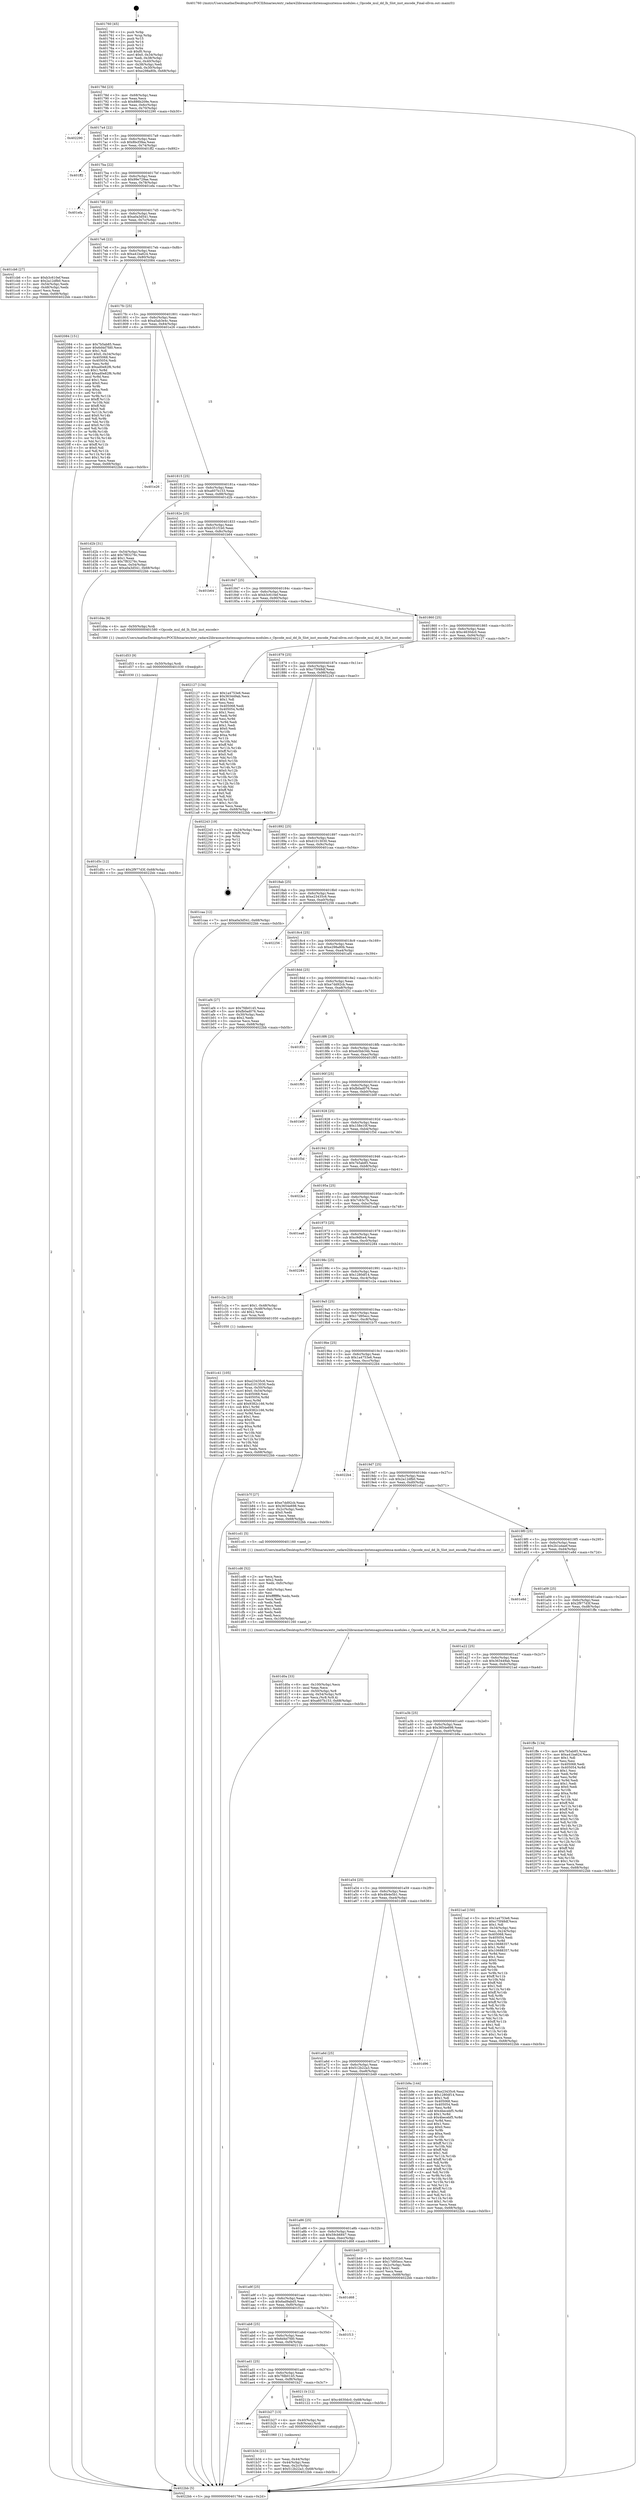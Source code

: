 digraph "0x401760" {
  label = "0x401760 (/mnt/c/Users/mathe/Desktop/tcc/POCII/binaries/extr_radare2librasmarchxtensagnuxtensa-modules.c_Opcode_mul_dd_lh_Slot_inst_encode_Final-ollvm.out::main(0))"
  labelloc = "t"
  node[shape=record]

  Entry [label="",width=0.3,height=0.3,shape=circle,fillcolor=black,style=filled]
  "0x40178d" [label="{
     0x40178d [23]\l
     | [instrs]\l
     &nbsp;&nbsp;0x40178d \<+3\>: mov -0x68(%rbp),%eax\l
     &nbsp;&nbsp;0x401790 \<+2\>: mov %eax,%ecx\l
     &nbsp;&nbsp;0x401792 \<+6\>: sub $0x886b209e,%ecx\l
     &nbsp;&nbsp;0x401798 \<+3\>: mov %eax,-0x6c(%rbp)\l
     &nbsp;&nbsp;0x40179b \<+3\>: mov %ecx,-0x70(%rbp)\l
     &nbsp;&nbsp;0x40179e \<+6\>: je 0000000000402290 \<main+0xb30\>\l
  }"]
  "0x402290" [label="{
     0x402290\l
  }", style=dashed]
  "0x4017a4" [label="{
     0x4017a4 [22]\l
     | [instrs]\l
     &nbsp;&nbsp;0x4017a4 \<+5\>: jmp 00000000004017a9 \<main+0x49\>\l
     &nbsp;&nbsp;0x4017a9 \<+3\>: mov -0x6c(%rbp),%eax\l
     &nbsp;&nbsp;0x4017ac \<+5\>: sub $0x8bcf3fea,%eax\l
     &nbsp;&nbsp;0x4017b1 \<+3\>: mov %eax,-0x74(%rbp)\l
     &nbsp;&nbsp;0x4017b4 \<+6\>: je 0000000000401ff2 \<main+0x892\>\l
  }"]
  Exit [label="",width=0.3,height=0.3,shape=circle,fillcolor=black,style=filled,peripheries=2]
  "0x401ff2" [label="{
     0x401ff2\l
  }", style=dashed]
  "0x4017ba" [label="{
     0x4017ba [22]\l
     | [instrs]\l
     &nbsp;&nbsp;0x4017ba \<+5\>: jmp 00000000004017bf \<main+0x5f\>\l
     &nbsp;&nbsp;0x4017bf \<+3\>: mov -0x6c(%rbp),%eax\l
     &nbsp;&nbsp;0x4017c2 \<+5\>: sub $0x99e729ae,%eax\l
     &nbsp;&nbsp;0x4017c7 \<+3\>: mov %eax,-0x78(%rbp)\l
     &nbsp;&nbsp;0x4017ca \<+6\>: je 0000000000401efa \<main+0x79a\>\l
  }"]
  "0x401d5c" [label="{
     0x401d5c [12]\l
     | [instrs]\l
     &nbsp;&nbsp;0x401d5c \<+7\>: movl $0x2f977d3f,-0x68(%rbp)\l
     &nbsp;&nbsp;0x401d63 \<+5\>: jmp 00000000004022bb \<main+0xb5b\>\l
  }"]
  "0x401efa" [label="{
     0x401efa\l
  }", style=dashed]
  "0x4017d0" [label="{
     0x4017d0 [22]\l
     | [instrs]\l
     &nbsp;&nbsp;0x4017d0 \<+5\>: jmp 00000000004017d5 \<main+0x75\>\l
     &nbsp;&nbsp;0x4017d5 \<+3\>: mov -0x6c(%rbp),%eax\l
     &nbsp;&nbsp;0x4017d8 \<+5\>: sub $0xa0a3d541,%eax\l
     &nbsp;&nbsp;0x4017dd \<+3\>: mov %eax,-0x7c(%rbp)\l
     &nbsp;&nbsp;0x4017e0 \<+6\>: je 0000000000401cb6 \<main+0x556\>\l
  }"]
  "0x401d53" [label="{
     0x401d53 [9]\l
     | [instrs]\l
     &nbsp;&nbsp;0x401d53 \<+4\>: mov -0x50(%rbp),%rdi\l
     &nbsp;&nbsp;0x401d57 \<+5\>: call 0000000000401030 \<free@plt\>\l
     | [calls]\l
     &nbsp;&nbsp;0x401030 \{1\} (unknown)\l
  }"]
  "0x401cb6" [label="{
     0x401cb6 [27]\l
     | [instrs]\l
     &nbsp;&nbsp;0x401cb6 \<+5\>: mov $0xb3c610ef,%eax\l
     &nbsp;&nbsp;0x401cbb \<+5\>: mov $0x2a12dfb0,%ecx\l
     &nbsp;&nbsp;0x401cc0 \<+3\>: mov -0x54(%rbp),%edx\l
     &nbsp;&nbsp;0x401cc3 \<+3\>: cmp -0x48(%rbp),%edx\l
     &nbsp;&nbsp;0x401cc6 \<+3\>: cmovl %ecx,%eax\l
     &nbsp;&nbsp;0x401cc9 \<+3\>: mov %eax,-0x68(%rbp)\l
     &nbsp;&nbsp;0x401ccc \<+5\>: jmp 00000000004022bb \<main+0xb5b\>\l
  }"]
  "0x4017e6" [label="{
     0x4017e6 [22]\l
     | [instrs]\l
     &nbsp;&nbsp;0x4017e6 \<+5\>: jmp 00000000004017eb \<main+0x8b\>\l
     &nbsp;&nbsp;0x4017eb \<+3\>: mov -0x6c(%rbp),%eax\l
     &nbsp;&nbsp;0x4017ee \<+5\>: sub $0xa41ba624,%eax\l
     &nbsp;&nbsp;0x4017f3 \<+3\>: mov %eax,-0x80(%rbp)\l
     &nbsp;&nbsp;0x4017f6 \<+6\>: je 0000000000402084 \<main+0x924\>\l
  }"]
  "0x401d0a" [label="{
     0x401d0a [33]\l
     | [instrs]\l
     &nbsp;&nbsp;0x401d0a \<+6\>: mov -0x100(%rbp),%ecx\l
     &nbsp;&nbsp;0x401d10 \<+3\>: imul %eax,%ecx\l
     &nbsp;&nbsp;0x401d13 \<+4\>: mov -0x50(%rbp),%r8\l
     &nbsp;&nbsp;0x401d17 \<+4\>: movslq -0x54(%rbp),%r9\l
     &nbsp;&nbsp;0x401d1b \<+4\>: mov %ecx,(%r8,%r9,4)\l
     &nbsp;&nbsp;0x401d1f \<+7\>: movl $0xa607b153,-0x68(%rbp)\l
     &nbsp;&nbsp;0x401d26 \<+5\>: jmp 00000000004022bb \<main+0xb5b\>\l
  }"]
  "0x402084" [label="{
     0x402084 [151]\l
     | [instrs]\l
     &nbsp;&nbsp;0x402084 \<+5\>: mov $0x7b5ab85,%eax\l
     &nbsp;&nbsp;0x402089 \<+5\>: mov $0x6d4d7fd0,%ecx\l
     &nbsp;&nbsp;0x40208e \<+2\>: mov $0x1,%dl\l
     &nbsp;&nbsp;0x402090 \<+7\>: movl $0x0,-0x34(%rbp)\l
     &nbsp;&nbsp;0x402097 \<+7\>: mov 0x405068,%esi\l
     &nbsp;&nbsp;0x40209e \<+7\>: mov 0x405054,%edi\l
     &nbsp;&nbsp;0x4020a5 \<+3\>: mov %esi,%r8d\l
     &nbsp;&nbsp;0x4020a8 \<+7\>: sub $0xad0e82f6,%r8d\l
     &nbsp;&nbsp;0x4020af \<+4\>: sub $0x1,%r8d\l
     &nbsp;&nbsp;0x4020b3 \<+7\>: add $0xad0e82f6,%r8d\l
     &nbsp;&nbsp;0x4020ba \<+4\>: imul %r8d,%esi\l
     &nbsp;&nbsp;0x4020be \<+3\>: and $0x1,%esi\l
     &nbsp;&nbsp;0x4020c1 \<+3\>: cmp $0x0,%esi\l
     &nbsp;&nbsp;0x4020c4 \<+4\>: sete %r9b\l
     &nbsp;&nbsp;0x4020c8 \<+3\>: cmp $0xa,%edi\l
     &nbsp;&nbsp;0x4020cb \<+4\>: setl %r10b\l
     &nbsp;&nbsp;0x4020cf \<+3\>: mov %r9b,%r11b\l
     &nbsp;&nbsp;0x4020d2 \<+4\>: xor $0xff,%r11b\l
     &nbsp;&nbsp;0x4020d6 \<+3\>: mov %r10b,%bl\l
     &nbsp;&nbsp;0x4020d9 \<+3\>: xor $0xff,%bl\l
     &nbsp;&nbsp;0x4020dc \<+3\>: xor $0x0,%dl\l
     &nbsp;&nbsp;0x4020df \<+3\>: mov %r11b,%r14b\l
     &nbsp;&nbsp;0x4020e2 \<+4\>: and $0x0,%r14b\l
     &nbsp;&nbsp;0x4020e6 \<+3\>: and %dl,%r9b\l
     &nbsp;&nbsp;0x4020e9 \<+3\>: mov %bl,%r15b\l
     &nbsp;&nbsp;0x4020ec \<+4\>: and $0x0,%r15b\l
     &nbsp;&nbsp;0x4020f0 \<+3\>: and %dl,%r10b\l
     &nbsp;&nbsp;0x4020f3 \<+3\>: or %r9b,%r14b\l
     &nbsp;&nbsp;0x4020f6 \<+3\>: or %r10b,%r15b\l
     &nbsp;&nbsp;0x4020f9 \<+3\>: xor %r15b,%r14b\l
     &nbsp;&nbsp;0x4020fc \<+3\>: or %bl,%r11b\l
     &nbsp;&nbsp;0x4020ff \<+4\>: xor $0xff,%r11b\l
     &nbsp;&nbsp;0x402103 \<+3\>: or $0x0,%dl\l
     &nbsp;&nbsp;0x402106 \<+3\>: and %dl,%r11b\l
     &nbsp;&nbsp;0x402109 \<+3\>: or %r11b,%r14b\l
     &nbsp;&nbsp;0x40210c \<+4\>: test $0x1,%r14b\l
     &nbsp;&nbsp;0x402110 \<+3\>: cmovne %ecx,%eax\l
     &nbsp;&nbsp;0x402113 \<+3\>: mov %eax,-0x68(%rbp)\l
     &nbsp;&nbsp;0x402116 \<+5\>: jmp 00000000004022bb \<main+0xb5b\>\l
  }"]
  "0x4017fc" [label="{
     0x4017fc [25]\l
     | [instrs]\l
     &nbsp;&nbsp;0x4017fc \<+5\>: jmp 0000000000401801 \<main+0xa1\>\l
     &nbsp;&nbsp;0x401801 \<+3\>: mov -0x6c(%rbp),%eax\l
     &nbsp;&nbsp;0x401804 \<+5\>: sub $0xa5ab3e4c,%eax\l
     &nbsp;&nbsp;0x401809 \<+6\>: mov %eax,-0x84(%rbp)\l
     &nbsp;&nbsp;0x40180f \<+6\>: je 0000000000401e26 \<main+0x6c6\>\l
  }"]
  "0x401cd6" [label="{
     0x401cd6 [52]\l
     | [instrs]\l
     &nbsp;&nbsp;0x401cd6 \<+2\>: xor %ecx,%ecx\l
     &nbsp;&nbsp;0x401cd8 \<+5\>: mov $0x2,%edx\l
     &nbsp;&nbsp;0x401cdd \<+6\>: mov %edx,-0xfc(%rbp)\l
     &nbsp;&nbsp;0x401ce3 \<+1\>: cltd\l
     &nbsp;&nbsp;0x401ce4 \<+6\>: mov -0xfc(%rbp),%esi\l
     &nbsp;&nbsp;0x401cea \<+2\>: idiv %esi\l
     &nbsp;&nbsp;0x401cec \<+6\>: imul $0xfffffffe,%edx,%edx\l
     &nbsp;&nbsp;0x401cf2 \<+2\>: mov %ecx,%edi\l
     &nbsp;&nbsp;0x401cf4 \<+2\>: sub %edx,%edi\l
     &nbsp;&nbsp;0x401cf6 \<+2\>: mov %ecx,%edx\l
     &nbsp;&nbsp;0x401cf8 \<+3\>: sub $0x1,%edx\l
     &nbsp;&nbsp;0x401cfb \<+2\>: add %edx,%edi\l
     &nbsp;&nbsp;0x401cfd \<+2\>: sub %edi,%ecx\l
     &nbsp;&nbsp;0x401cff \<+6\>: mov %ecx,-0x100(%rbp)\l
     &nbsp;&nbsp;0x401d05 \<+5\>: call 0000000000401160 \<next_i\>\l
     | [calls]\l
     &nbsp;&nbsp;0x401160 \{1\} (/mnt/c/Users/mathe/Desktop/tcc/POCII/binaries/extr_radare2librasmarchxtensagnuxtensa-modules.c_Opcode_mul_dd_lh_Slot_inst_encode_Final-ollvm.out::next_i)\l
  }"]
  "0x401e26" [label="{
     0x401e26\l
  }", style=dashed]
  "0x401815" [label="{
     0x401815 [25]\l
     | [instrs]\l
     &nbsp;&nbsp;0x401815 \<+5\>: jmp 000000000040181a \<main+0xba\>\l
     &nbsp;&nbsp;0x40181a \<+3\>: mov -0x6c(%rbp),%eax\l
     &nbsp;&nbsp;0x40181d \<+5\>: sub $0xa607b153,%eax\l
     &nbsp;&nbsp;0x401822 \<+6\>: mov %eax,-0x88(%rbp)\l
     &nbsp;&nbsp;0x401828 \<+6\>: je 0000000000401d2b \<main+0x5cb\>\l
  }"]
  "0x401c41" [label="{
     0x401c41 [105]\l
     | [instrs]\l
     &nbsp;&nbsp;0x401c41 \<+5\>: mov $0xe23435c6,%ecx\l
     &nbsp;&nbsp;0x401c46 \<+5\>: mov $0xd1013030,%edx\l
     &nbsp;&nbsp;0x401c4b \<+4\>: mov %rax,-0x50(%rbp)\l
     &nbsp;&nbsp;0x401c4f \<+7\>: movl $0x0,-0x54(%rbp)\l
     &nbsp;&nbsp;0x401c56 \<+7\>: mov 0x405068,%esi\l
     &nbsp;&nbsp;0x401c5d \<+8\>: mov 0x405054,%r8d\l
     &nbsp;&nbsp;0x401c65 \<+3\>: mov %esi,%r9d\l
     &nbsp;&nbsp;0x401c68 \<+7\>: add $0x9382c166,%r9d\l
     &nbsp;&nbsp;0x401c6f \<+4\>: sub $0x1,%r9d\l
     &nbsp;&nbsp;0x401c73 \<+7\>: sub $0x9382c166,%r9d\l
     &nbsp;&nbsp;0x401c7a \<+4\>: imul %r9d,%esi\l
     &nbsp;&nbsp;0x401c7e \<+3\>: and $0x1,%esi\l
     &nbsp;&nbsp;0x401c81 \<+3\>: cmp $0x0,%esi\l
     &nbsp;&nbsp;0x401c84 \<+4\>: sete %r10b\l
     &nbsp;&nbsp;0x401c88 \<+4\>: cmp $0xa,%r8d\l
     &nbsp;&nbsp;0x401c8c \<+4\>: setl %r11b\l
     &nbsp;&nbsp;0x401c90 \<+3\>: mov %r10b,%bl\l
     &nbsp;&nbsp;0x401c93 \<+3\>: and %r11b,%bl\l
     &nbsp;&nbsp;0x401c96 \<+3\>: xor %r11b,%r10b\l
     &nbsp;&nbsp;0x401c99 \<+3\>: or %r10b,%bl\l
     &nbsp;&nbsp;0x401c9c \<+3\>: test $0x1,%bl\l
     &nbsp;&nbsp;0x401c9f \<+3\>: cmovne %edx,%ecx\l
     &nbsp;&nbsp;0x401ca2 \<+3\>: mov %ecx,-0x68(%rbp)\l
     &nbsp;&nbsp;0x401ca5 \<+5\>: jmp 00000000004022bb \<main+0xb5b\>\l
  }"]
  "0x401d2b" [label="{
     0x401d2b [31]\l
     | [instrs]\l
     &nbsp;&nbsp;0x401d2b \<+3\>: mov -0x54(%rbp),%eax\l
     &nbsp;&nbsp;0x401d2e \<+5\>: add $0x7f83276c,%eax\l
     &nbsp;&nbsp;0x401d33 \<+3\>: add $0x1,%eax\l
     &nbsp;&nbsp;0x401d36 \<+5\>: sub $0x7f83276c,%eax\l
     &nbsp;&nbsp;0x401d3b \<+3\>: mov %eax,-0x54(%rbp)\l
     &nbsp;&nbsp;0x401d3e \<+7\>: movl $0xa0a3d541,-0x68(%rbp)\l
     &nbsp;&nbsp;0x401d45 \<+5\>: jmp 00000000004022bb \<main+0xb5b\>\l
  }"]
  "0x40182e" [label="{
     0x40182e [25]\l
     | [instrs]\l
     &nbsp;&nbsp;0x40182e \<+5\>: jmp 0000000000401833 \<main+0xd3\>\l
     &nbsp;&nbsp;0x401833 \<+3\>: mov -0x6c(%rbp),%eax\l
     &nbsp;&nbsp;0x401836 \<+5\>: sub $0xb351f1b0,%eax\l
     &nbsp;&nbsp;0x40183b \<+6\>: mov %eax,-0x8c(%rbp)\l
     &nbsp;&nbsp;0x401841 \<+6\>: je 0000000000401b64 \<main+0x404\>\l
  }"]
  "0x401b34" [label="{
     0x401b34 [21]\l
     | [instrs]\l
     &nbsp;&nbsp;0x401b34 \<+3\>: mov %eax,-0x44(%rbp)\l
     &nbsp;&nbsp;0x401b37 \<+3\>: mov -0x44(%rbp),%eax\l
     &nbsp;&nbsp;0x401b3a \<+3\>: mov %eax,-0x2c(%rbp)\l
     &nbsp;&nbsp;0x401b3d \<+7\>: movl $0x512b22a3,-0x68(%rbp)\l
     &nbsp;&nbsp;0x401b44 \<+5\>: jmp 00000000004022bb \<main+0xb5b\>\l
  }"]
  "0x401b64" [label="{
     0x401b64\l
  }", style=dashed]
  "0x401847" [label="{
     0x401847 [25]\l
     | [instrs]\l
     &nbsp;&nbsp;0x401847 \<+5\>: jmp 000000000040184c \<main+0xec\>\l
     &nbsp;&nbsp;0x40184c \<+3\>: mov -0x6c(%rbp),%eax\l
     &nbsp;&nbsp;0x40184f \<+5\>: sub $0xb3c610ef,%eax\l
     &nbsp;&nbsp;0x401854 \<+6\>: mov %eax,-0x90(%rbp)\l
     &nbsp;&nbsp;0x40185a \<+6\>: je 0000000000401d4a \<main+0x5ea\>\l
  }"]
  "0x401aea" [label="{
     0x401aea\l
  }", style=dashed]
  "0x401d4a" [label="{
     0x401d4a [9]\l
     | [instrs]\l
     &nbsp;&nbsp;0x401d4a \<+4\>: mov -0x50(%rbp),%rdi\l
     &nbsp;&nbsp;0x401d4e \<+5\>: call 0000000000401580 \<Opcode_mul_dd_lh_Slot_inst_encode\>\l
     | [calls]\l
     &nbsp;&nbsp;0x401580 \{1\} (/mnt/c/Users/mathe/Desktop/tcc/POCII/binaries/extr_radare2librasmarchxtensagnuxtensa-modules.c_Opcode_mul_dd_lh_Slot_inst_encode_Final-ollvm.out::Opcode_mul_dd_lh_Slot_inst_encode)\l
  }"]
  "0x401860" [label="{
     0x401860 [25]\l
     | [instrs]\l
     &nbsp;&nbsp;0x401860 \<+5\>: jmp 0000000000401865 \<main+0x105\>\l
     &nbsp;&nbsp;0x401865 \<+3\>: mov -0x6c(%rbp),%eax\l
     &nbsp;&nbsp;0x401868 \<+5\>: sub $0xc4630dc0,%eax\l
     &nbsp;&nbsp;0x40186d \<+6\>: mov %eax,-0x94(%rbp)\l
     &nbsp;&nbsp;0x401873 \<+6\>: je 0000000000402127 \<main+0x9c7\>\l
  }"]
  "0x401b27" [label="{
     0x401b27 [13]\l
     | [instrs]\l
     &nbsp;&nbsp;0x401b27 \<+4\>: mov -0x40(%rbp),%rax\l
     &nbsp;&nbsp;0x401b2b \<+4\>: mov 0x8(%rax),%rdi\l
     &nbsp;&nbsp;0x401b2f \<+5\>: call 0000000000401060 \<atoi@plt\>\l
     | [calls]\l
     &nbsp;&nbsp;0x401060 \{1\} (unknown)\l
  }"]
  "0x402127" [label="{
     0x402127 [134]\l
     | [instrs]\l
     &nbsp;&nbsp;0x402127 \<+5\>: mov $0x1a4753e6,%eax\l
     &nbsp;&nbsp;0x40212c \<+5\>: mov $0x363449ab,%ecx\l
     &nbsp;&nbsp;0x402131 \<+2\>: mov $0x1,%dl\l
     &nbsp;&nbsp;0x402133 \<+2\>: xor %esi,%esi\l
     &nbsp;&nbsp;0x402135 \<+7\>: mov 0x405068,%edi\l
     &nbsp;&nbsp;0x40213c \<+8\>: mov 0x405054,%r8d\l
     &nbsp;&nbsp;0x402144 \<+3\>: sub $0x1,%esi\l
     &nbsp;&nbsp;0x402147 \<+3\>: mov %edi,%r9d\l
     &nbsp;&nbsp;0x40214a \<+3\>: add %esi,%r9d\l
     &nbsp;&nbsp;0x40214d \<+4\>: imul %r9d,%edi\l
     &nbsp;&nbsp;0x402151 \<+3\>: and $0x1,%edi\l
     &nbsp;&nbsp;0x402154 \<+3\>: cmp $0x0,%edi\l
     &nbsp;&nbsp;0x402157 \<+4\>: sete %r10b\l
     &nbsp;&nbsp;0x40215b \<+4\>: cmp $0xa,%r8d\l
     &nbsp;&nbsp;0x40215f \<+4\>: setl %r11b\l
     &nbsp;&nbsp;0x402163 \<+3\>: mov %r10b,%bl\l
     &nbsp;&nbsp;0x402166 \<+3\>: xor $0xff,%bl\l
     &nbsp;&nbsp;0x402169 \<+3\>: mov %r11b,%r14b\l
     &nbsp;&nbsp;0x40216c \<+4\>: xor $0xff,%r14b\l
     &nbsp;&nbsp;0x402170 \<+3\>: xor $0x0,%dl\l
     &nbsp;&nbsp;0x402173 \<+3\>: mov %bl,%r15b\l
     &nbsp;&nbsp;0x402176 \<+4\>: and $0x0,%r15b\l
     &nbsp;&nbsp;0x40217a \<+3\>: and %dl,%r10b\l
     &nbsp;&nbsp;0x40217d \<+3\>: mov %r14b,%r12b\l
     &nbsp;&nbsp;0x402180 \<+4\>: and $0x0,%r12b\l
     &nbsp;&nbsp;0x402184 \<+3\>: and %dl,%r11b\l
     &nbsp;&nbsp;0x402187 \<+3\>: or %r10b,%r15b\l
     &nbsp;&nbsp;0x40218a \<+3\>: or %r11b,%r12b\l
     &nbsp;&nbsp;0x40218d \<+3\>: xor %r12b,%r15b\l
     &nbsp;&nbsp;0x402190 \<+3\>: or %r14b,%bl\l
     &nbsp;&nbsp;0x402193 \<+3\>: xor $0xff,%bl\l
     &nbsp;&nbsp;0x402196 \<+3\>: or $0x0,%dl\l
     &nbsp;&nbsp;0x402199 \<+2\>: and %dl,%bl\l
     &nbsp;&nbsp;0x40219b \<+3\>: or %bl,%r15b\l
     &nbsp;&nbsp;0x40219e \<+4\>: test $0x1,%r15b\l
     &nbsp;&nbsp;0x4021a2 \<+3\>: cmovne %ecx,%eax\l
     &nbsp;&nbsp;0x4021a5 \<+3\>: mov %eax,-0x68(%rbp)\l
     &nbsp;&nbsp;0x4021a8 \<+5\>: jmp 00000000004022bb \<main+0xb5b\>\l
  }"]
  "0x401879" [label="{
     0x401879 [25]\l
     | [instrs]\l
     &nbsp;&nbsp;0x401879 \<+5\>: jmp 000000000040187e \<main+0x11e\>\l
     &nbsp;&nbsp;0x40187e \<+3\>: mov -0x6c(%rbp),%eax\l
     &nbsp;&nbsp;0x401881 \<+5\>: sub $0xc75f48df,%eax\l
     &nbsp;&nbsp;0x401886 \<+6\>: mov %eax,-0x98(%rbp)\l
     &nbsp;&nbsp;0x40188c \<+6\>: je 0000000000402243 \<main+0xae3\>\l
  }"]
  "0x401ad1" [label="{
     0x401ad1 [25]\l
     | [instrs]\l
     &nbsp;&nbsp;0x401ad1 \<+5\>: jmp 0000000000401ad6 \<main+0x376\>\l
     &nbsp;&nbsp;0x401ad6 \<+3\>: mov -0x6c(%rbp),%eax\l
     &nbsp;&nbsp;0x401ad9 \<+5\>: sub $0x7fdb0145,%eax\l
     &nbsp;&nbsp;0x401ade \<+6\>: mov %eax,-0xf8(%rbp)\l
     &nbsp;&nbsp;0x401ae4 \<+6\>: je 0000000000401b27 \<main+0x3c7\>\l
  }"]
  "0x402243" [label="{
     0x402243 [19]\l
     | [instrs]\l
     &nbsp;&nbsp;0x402243 \<+3\>: mov -0x24(%rbp),%eax\l
     &nbsp;&nbsp;0x402246 \<+7\>: add $0xf0,%rsp\l
     &nbsp;&nbsp;0x40224d \<+1\>: pop %rbx\l
     &nbsp;&nbsp;0x40224e \<+2\>: pop %r12\l
     &nbsp;&nbsp;0x402250 \<+2\>: pop %r14\l
     &nbsp;&nbsp;0x402252 \<+2\>: pop %r15\l
     &nbsp;&nbsp;0x402254 \<+1\>: pop %rbp\l
     &nbsp;&nbsp;0x402255 \<+1\>: ret\l
  }"]
  "0x401892" [label="{
     0x401892 [25]\l
     | [instrs]\l
     &nbsp;&nbsp;0x401892 \<+5\>: jmp 0000000000401897 \<main+0x137\>\l
     &nbsp;&nbsp;0x401897 \<+3\>: mov -0x6c(%rbp),%eax\l
     &nbsp;&nbsp;0x40189a \<+5\>: sub $0xd1013030,%eax\l
     &nbsp;&nbsp;0x40189f \<+6\>: mov %eax,-0x9c(%rbp)\l
     &nbsp;&nbsp;0x4018a5 \<+6\>: je 0000000000401caa \<main+0x54a\>\l
  }"]
  "0x40211b" [label="{
     0x40211b [12]\l
     | [instrs]\l
     &nbsp;&nbsp;0x40211b \<+7\>: movl $0xc4630dc0,-0x68(%rbp)\l
     &nbsp;&nbsp;0x402122 \<+5\>: jmp 00000000004022bb \<main+0xb5b\>\l
  }"]
  "0x401caa" [label="{
     0x401caa [12]\l
     | [instrs]\l
     &nbsp;&nbsp;0x401caa \<+7\>: movl $0xa0a3d541,-0x68(%rbp)\l
     &nbsp;&nbsp;0x401cb1 \<+5\>: jmp 00000000004022bb \<main+0xb5b\>\l
  }"]
  "0x4018ab" [label="{
     0x4018ab [25]\l
     | [instrs]\l
     &nbsp;&nbsp;0x4018ab \<+5\>: jmp 00000000004018b0 \<main+0x150\>\l
     &nbsp;&nbsp;0x4018b0 \<+3\>: mov -0x6c(%rbp),%eax\l
     &nbsp;&nbsp;0x4018b3 \<+5\>: sub $0xe23435c6,%eax\l
     &nbsp;&nbsp;0x4018b8 \<+6\>: mov %eax,-0xa0(%rbp)\l
     &nbsp;&nbsp;0x4018be \<+6\>: je 0000000000402256 \<main+0xaf6\>\l
  }"]
  "0x401ab8" [label="{
     0x401ab8 [25]\l
     | [instrs]\l
     &nbsp;&nbsp;0x401ab8 \<+5\>: jmp 0000000000401abd \<main+0x35d\>\l
     &nbsp;&nbsp;0x401abd \<+3\>: mov -0x6c(%rbp),%eax\l
     &nbsp;&nbsp;0x401ac0 \<+5\>: sub $0x6d4d7fd0,%eax\l
     &nbsp;&nbsp;0x401ac5 \<+6\>: mov %eax,-0xf4(%rbp)\l
     &nbsp;&nbsp;0x401acb \<+6\>: je 000000000040211b \<main+0x9bb\>\l
  }"]
  "0x402256" [label="{
     0x402256\l
  }", style=dashed]
  "0x4018c4" [label="{
     0x4018c4 [25]\l
     | [instrs]\l
     &nbsp;&nbsp;0x4018c4 \<+5\>: jmp 00000000004018c9 \<main+0x169\>\l
     &nbsp;&nbsp;0x4018c9 \<+3\>: mov -0x6c(%rbp),%eax\l
     &nbsp;&nbsp;0x4018cc \<+5\>: sub $0xe298a80b,%eax\l
     &nbsp;&nbsp;0x4018d1 \<+6\>: mov %eax,-0xa4(%rbp)\l
     &nbsp;&nbsp;0x4018d7 \<+6\>: je 0000000000401af4 \<main+0x394\>\l
  }"]
  "0x401f13" [label="{
     0x401f13\l
  }", style=dashed]
  "0x401af4" [label="{
     0x401af4 [27]\l
     | [instrs]\l
     &nbsp;&nbsp;0x401af4 \<+5\>: mov $0x7fdb0145,%eax\l
     &nbsp;&nbsp;0x401af9 \<+5\>: mov $0xfb0ad076,%ecx\l
     &nbsp;&nbsp;0x401afe \<+3\>: mov -0x30(%rbp),%edx\l
     &nbsp;&nbsp;0x401b01 \<+3\>: cmp $0x2,%edx\l
     &nbsp;&nbsp;0x401b04 \<+3\>: cmovne %ecx,%eax\l
     &nbsp;&nbsp;0x401b07 \<+3\>: mov %eax,-0x68(%rbp)\l
     &nbsp;&nbsp;0x401b0a \<+5\>: jmp 00000000004022bb \<main+0xb5b\>\l
  }"]
  "0x4018dd" [label="{
     0x4018dd [25]\l
     | [instrs]\l
     &nbsp;&nbsp;0x4018dd \<+5\>: jmp 00000000004018e2 \<main+0x182\>\l
     &nbsp;&nbsp;0x4018e2 \<+3\>: mov -0x6c(%rbp),%eax\l
     &nbsp;&nbsp;0x4018e5 \<+5\>: sub $0xe7dd92cb,%eax\l
     &nbsp;&nbsp;0x4018ea \<+6\>: mov %eax,-0xa8(%rbp)\l
     &nbsp;&nbsp;0x4018f0 \<+6\>: je 0000000000401f31 \<main+0x7d1\>\l
  }"]
  "0x4022bb" [label="{
     0x4022bb [5]\l
     | [instrs]\l
     &nbsp;&nbsp;0x4022bb \<+5\>: jmp 000000000040178d \<main+0x2d\>\l
  }"]
  "0x401760" [label="{
     0x401760 [45]\l
     | [instrs]\l
     &nbsp;&nbsp;0x401760 \<+1\>: push %rbp\l
     &nbsp;&nbsp;0x401761 \<+3\>: mov %rsp,%rbp\l
     &nbsp;&nbsp;0x401764 \<+2\>: push %r15\l
     &nbsp;&nbsp;0x401766 \<+2\>: push %r14\l
     &nbsp;&nbsp;0x401768 \<+2\>: push %r12\l
     &nbsp;&nbsp;0x40176a \<+1\>: push %rbx\l
     &nbsp;&nbsp;0x40176b \<+7\>: sub $0xf0,%rsp\l
     &nbsp;&nbsp;0x401772 \<+7\>: movl $0x0,-0x34(%rbp)\l
     &nbsp;&nbsp;0x401779 \<+3\>: mov %edi,-0x38(%rbp)\l
     &nbsp;&nbsp;0x40177c \<+4\>: mov %rsi,-0x40(%rbp)\l
     &nbsp;&nbsp;0x401780 \<+3\>: mov -0x38(%rbp),%edi\l
     &nbsp;&nbsp;0x401783 \<+3\>: mov %edi,-0x30(%rbp)\l
     &nbsp;&nbsp;0x401786 \<+7\>: movl $0xe298a80b,-0x68(%rbp)\l
  }"]
  "0x401a9f" [label="{
     0x401a9f [25]\l
     | [instrs]\l
     &nbsp;&nbsp;0x401a9f \<+5\>: jmp 0000000000401aa4 \<main+0x344\>\l
     &nbsp;&nbsp;0x401aa4 \<+3\>: mov -0x6c(%rbp),%eax\l
     &nbsp;&nbsp;0x401aa7 \<+5\>: sub $0x6ad9abd5,%eax\l
     &nbsp;&nbsp;0x401aac \<+6\>: mov %eax,-0xf0(%rbp)\l
     &nbsp;&nbsp;0x401ab2 \<+6\>: je 0000000000401f13 \<main+0x7b3\>\l
  }"]
  "0x401f31" [label="{
     0x401f31\l
  }", style=dashed]
  "0x4018f6" [label="{
     0x4018f6 [25]\l
     | [instrs]\l
     &nbsp;&nbsp;0x4018f6 \<+5\>: jmp 00000000004018fb \<main+0x19b\>\l
     &nbsp;&nbsp;0x4018fb \<+3\>: mov -0x6c(%rbp),%eax\l
     &nbsp;&nbsp;0x4018fe \<+5\>: sub $0xeb5bb34b,%eax\l
     &nbsp;&nbsp;0x401903 \<+6\>: mov %eax,-0xac(%rbp)\l
     &nbsp;&nbsp;0x401909 \<+6\>: je 0000000000401f95 \<main+0x835\>\l
  }"]
  "0x401d68" [label="{
     0x401d68\l
  }", style=dashed]
  "0x401f95" [label="{
     0x401f95\l
  }", style=dashed]
  "0x40190f" [label="{
     0x40190f [25]\l
     | [instrs]\l
     &nbsp;&nbsp;0x40190f \<+5\>: jmp 0000000000401914 \<main+0x1b4\>\l
     &nbsp;&nbsp;0x401914 \<+3\>: mov -0x6c(%rbp),%eax\l
     &nbsp;&nbsp;0x401917 \<+5\>: sub $0xfb0ad076,%eax\l
     &nbsp;&nbsp;0x40191c \<+6\>: mov %eax,-0xb0(%rbp)\l
     &nbsp;&nbsp;0x401922 \<+6\>: je 0000000000401b0f \<main+0x3af\>\l
  }"]
  "0x401a86" [label="{
     0x401a86 [25]\l
     | [instrs]\l
     &nbsp;&nbsp;0x401a86 \<+5\>: jmp 0000000000401a8b \<main+0x32b\>\l
     &nbsp;&nbsp;0x401a8b \<+3\>: mov -0x6c(%rbp),%eax\l
     &nbsp;&nbsp;0x401a8e \<+5\>: sub $0x59cb6847,%eax\l
     &nbsp;&nbsp;0x401a93 \<+6\>: mov %eax,-0xec(%rbp)\l
     &nbsp;&nbsp;0x401a99 \<+6\>: je 0000000000401d68 \<main+0x608\>\l
  }"]
  "0x401b0f" [label="{
     0x401b0f\l
  }", style=dashed]
  "0x401928" [label="{
     0x401928 [25]\l
     | [instrs]\l
     &nbsp;&nbsp;0x401928 \<+5\>: jmp 000000000040192d \<main+0x1cd\>\l
     &nbsp;&nbsp;0x40192d \<+3\>: mov -0x6c(%rbp),%eax\l
     &nbsp;&nbsp;0x401930 \<+5\>: sub $0x158e10f,%eax\l
     &nbsp;&nbsp;0x401935 \<+6\>: mov %eax,-0xb4(%rbp)\l
     &nbsp;&nbsp;0x40193b \<+6\>: je 0000000000401f3d \<main+0x7dd\>\l
  }"]
  "0x401b49" [label="{
     0x401b49 [27]\l
     | [instrs]\l
     &nbsp;&nbsp;0x401b49 \<+5\>: mov $0xb351f1b0,%eax\l
     &nbsp;&nbsp;0x401b4e \<+5\>: mov $0x17d95ecc,%ecx\l
     &nbsp;&nbsp;0x401b53 \<+3\>: mov -0x2c(%rbp),%edx\l
     &nbsp;&nbsp;0x401b56 \<+3\>: cmp $0x1,%edx\l
     &nbsp;&nbsp;0x401b59 \<+3\>: cmovl %ecx,%eax\l
     &nbsp;&nbsp;0x401b5c \<+3\>: mov %eax,-0x68(%rbp)\l
     &nbsp;&nbsp;0x401b5f \<+5\>: jmp 00000000004022bb \<main+0xb5b\>\l
  }"]
  "0x401f3d" [label="{
     0x401f3d\l
  }", style=dashed]
  "0x401941" [label="{
     0x401941 [25]\l
     | [instrs]\l
     &nbsp;&nbsp;0x401941 \<+5\>: jmp 0000000000401946 \<main+0x1e6\>\l
     &nbsp;&nbsp;0x401946 \<+3\>: mov -0x6c(%rbp),%eax\l
     &nbsp;&nbsp;0x401949 \<+5\>: sub $0x7b5ab85,%eax\l
     &nbsp;&nbsp;0x40194e \<+6\>: mov %eax,-0xb8(%rbp)\l
     &nbsp;&nbsp;0x401954 \<+6\>: je 00000000004022a1 \<main+0xb41\>\l
  }"]
  "0x401a6d" [label="{
     0x401a6d [25]\l
     | [instrs]\l
     &nbsp;&nbsp;0x401a6d \<+5\>: jmp 0000000000401a72 \<main+0x312\>\l
     &nbsp;&nbsp;0x401a72 \<+3\>: mov -0x6c(%rbp),%eax\l
     &nbsp;&nbsp;0x401a75 \<+5\>: sub $0x512b22a3,%eax\l
     &nbsp;&nbsp;0x401a7a \<+6\>: mov %eax,-0xe8(%rbp)\l
     &nbsp;&nbsp;0x401a80 \<+6\>: je 0000000000401b49 \<main+0x3e9\>\l
  }"]
  "0x4022a1" [label="{
     0x4022a1\l
  }", style=dashed]
  "0x40195a" [label="{
     0x40195a [25]\l
     | [instrs]\l
     &nbsp;&nbsp;0x40195a \<+5\>: jmp 000000000040195f \<main+0x1ff\>\l
     &nbsp;&nbsp;0x40195f \<+3\>: mov -0x6c(%rbp),%eax\l
     &nbsp;&nbsp;0x401962 \<+5\>: sub $0x7c63c7b,%eax\l
     &nbsp;&nbsp;0x401967 \<+6\>: mov %eax,-0xbc(%rbp)\l
     &nbsp;&nbsp;0x40196d \<+6\>: je 0000000000401ea8 \<main+0x748\>\l
  }"]
  "0x401d96" [label="{
     0x401d96\l
  }", style=dashed]
  "0x401ea8" [label="{
     0x401ea8\l
  }", style=dashed]
  "0x401973" [label="{
     0x401973 [25]\l
     | [instrs]\l
     &nbsp;&nbsp;0x401973 \<+5\>: jmp 0000000000401978 \<main+0x218\>\l
     &nbsp;&nbsp;0x401978 \<+3\>: mov -0x6c(%rbp),%eax\l
     &nbsp;&nbsp;0x40197b \<+5\>: sub $0xc9dfce4,%eax\l
     &nbsp;&nbsp;0x401980 \<+6\>: mov %eax,-0xc0(%rbp)\l
     &nbsp;&nbsp;0x401986 \<+6\>: je 0000000000402284 \<main+0xb24\>\l
  }"]
  "0x401a54" [label="{
     0x401a54 [25]\l
     | [instrs]\l
     &nbsp;&nbsp;0x401a54 \<+5\>: jmp 0000000000401a59 \<main+0x2f9\>\l
     &nbsp;&nbsp;0x401a59 \<+3\>: mov -0x6c(%rbp),%eax\l
     &nbsp;&nbsp;0x401a5c \<+5\>: sub $0x4fe4e5b1,%eax\l
     &nbsp;&nbsp;0x401a61 \<+6\>: mov %eax,-0xe4(%rbp)\l
     &nbsp;&nbsp;0x401a67 \<+6\>: je 0000000000401d96 \<main+0x636\>\l
  }"]
  "0x402284" [label="{
     0x402284\l
  }", style=dashed]
  "0x40198c" [label="{
     0x40198c [25]\l
     | [instrs]\l
     &nbsp;&nbsp;0x40198c \<+5\>: jmp 0000000000401991 \<main+0x231\>\l
     &nbsp;&nbsp;0x401991 \<+3\>: mov -0x6c(%rbp),%eax\l
     &nbsp;&nbsp;0x401994 \<+5\>: sub $0x1280df14,%eax\l
     &nbsp;&nbsp;0x401999 \<+6\>: mov %eax,-0xc4(%rbp)\l
     &nbsp;&nbsp;0x40199f \<+6\>: je 0000000000401c2a \<main+0x4ca\>\l
  }"]
  "0x401b9a" [label="{
     0x401b9a [144]\l
     | [instrs]\l
     &nbsp;&nbsp;0x401b9a \<+5\>: mov $0xe23435c6,%eax\l
     &nbsp;&nbsp;0x401b9f \<+5\>: mov $0x1280df14,%ecx\l
     &nbsp;&nbsp;0x401ba4 \<+2\>: mov $0x1,%dl\l
     &nbsp;&nbsp;0x401ba6 \<+7\>: mov 0x405068,%esi\l
     &nbsp;&nbsp;0x401bad \<+7\>: mov 0x405054,%edi\l
     &nbsp;&nbsp;0x401bb4 \<+3\>: mov %esi,%r8d\l
     &nbsp;&nbsp;0x401bb7 \<+7\>: add $0x4becebf5,%r8d\l
     &nbsp;&nbsp;0x401bbe \<+4\>: sub $0x1,%r8d\l
     &nbsp;&nbsp;0x401bc2 \<+7\>: sub $0x4becebf5,%r8d\l
     &nbsp;&nbsp;0x401bc9 \<+4\>: imul %r8d,%esi\l
     &nbsp;&nbsp;0x401bcd \<+3\>: and $0x1,%esi\l
     &nbsp;&nbsp;0x401bd0 \<+3\>: cmp $0x0,%esi\l
     &nbsp;&nbsp;0x401bd3 \<+4\>: sete %r9b\l
     &nbsp;&nbsp;0x401bd7 \<+3\>: cmp $0xa,%edi\l
     &nbsp;&nbsp;0x401bda \<+4\>: setl %r10b\l
     &nbsp;&nbsp;0x401bde \<+3\>: mov %r9b,%r11b\l
     &nbsp;&nbsp;0x401be1 \<+4\>: xor $0xff,%r11b\l
     &nbsp;&nbsp;0x401be5 \<+3\>: mov %r10b,%bl\l
     &nbsp;&nbsp;0x401be8 \<+3\>: xor $0xff,%bl\l
     &nbsp;&nbsp;0x401beb \<+3\>: xor $0x1,%dl\l
     &nbsp;&nbsp;0x401bee \<+3\>: mov %r11b,%r14b\l
     &nbsp;&nbsp;0x401bf1 \<+4\>: and $0xff,%r14b\l
     &nbsp;&nbsp;0x401bf5 \<+3\>: and %dl,%r9b\l
     &nbsp;&nbsp;0x401bf8 \<+3\>: mov %bl,%r15b\l
     &nbsp;&nbsp;0x401bfb \<+4\>: and $0xff,%r15b\l
     &nbsp;&nbsp;0x401bff \<+3\>: and %dl,%r10b\l
     &nbsp;&nbsp;0x401c02 \<+3\>: or %r9b,%r14b\l
     &nbsp;&nbsp;0x401c05 \<+3\>: or %r10b,%r15b\l
     &nbsp;&nbsp;0x401c08 \<+3\>: xor %r15b,%r14b\l
     &nbsp;&nbsp;0x401c0b \<+3\>: or %bl,%r11b\l
     &nbsp;&nbsp;0x401c0e \<+4\>: xor $0xff,%r11b\l
     &nbsp;&nbsp;0x401c12 \<+3\>: or $0x1,%dl\l
     &nbsp;&nbsp;0x401c15 \<+3\>: and %dl,%r11b\l
     &nbsp;&nbsp;0x401c18 \<+3\>: or %r11b,%r14b\l
     &nbsp;&nbsp;0x401c1b \<+4\>: test $0x1,%r14b\l
     &nbsp;&nbsp;0x401c1f \<+3\>: cmovne %ecx,%eax\l
     &nbsp;&nbsp;0x401c22 \<+3\>: mov %eax,-0x68(%rbp)\l
     &nbsp;&nbsp;0x401c25 \<+5\>: jmp 00000000004022bb \<main+0xb5b\>\l
  }"]
  "0x401c2a" [label="{
     0x401c2a [23]\l
     | [instrs]\l
     &nbsp;&nbsp;0x401c2a \<+7\>: movl $0x1,-0x48(%rbp)\l
     &nbsp;&nbsp;0x401c31 \<+4\>: movslq -0x48(%rbp),%rax\l
     &nbsp;&nbsp;0x401c35 \<+4\>: shl $0x2,%rax\l
     &nbsp;&nbsp;0x401c39 \<+3\>: mov %rax,%rdi\l
     &nbsp;&nbsp;0x401c3c \<+5\>: call 0000000000401050 \<malloc@plt\>\l
     | [calls]\l
     &nbsp;&nbsp;0x401050 \{1\} (unknown)\l
  }"]
  "0x4019a5" [label="{
     0x4019a5 [25]\l
     | [instrs]\l
     &nbsp;&nbsp;0x4019a5 \<+5\>: jmp 00000000004019aa \<main+0x24a\>\l
     &nbsp;&nbsp;0x4019aa \<+3\>: mov -0x6c(%rbp),%eax\l
     &nbsp;&nbsp;0x4019ad \<+5\>: sub $0x17d95ecc,%eax\l
     &nbsp;&nbsp;0x4019b2 \<+6\>: mov %eax,-0xc8(%rbp)\l
     &nbsp;&nbsp;0x4019b8 \<+6\>: je 0000000000401b7f \<main+0x41f\>\l
  }"]
  "0x401a3b" [label="{
     0x401a3b [25]\l
     | [instrs]\l
     &nbsp;&nbsp;0x401a3b \<+5\>: jmp 0000000000401a40 \<main+0x2e0\>\l
     &nbsp;&nbsp;0x401a40 \<+3\>: mov -0x6c(%rbp),%eax\l
     &nbsp;&nbsp;0x401a43 \<+5\>: sub $0x3654e698,%eax\l
     &nbsp;&nbsp;0x401a48 \<+6\>: mov %eax,-0xe0(%rbp)\l
     &nbsp;&nbsp;0x401a4e \<+6\>: je 0000000000401b9a \<main+0x43a\>\l
  }"]
  "0x401b7f" [label="{
     0x401b7f [27]\l
     | [instrs]\l
     &nbsp;&nbsp;0x401b7f \<+5\>: mov $0xe7dd92cb,%eax\l
     &nbsp;&nbsp;0x401b84 \<+5\>: mov $0x3654e698,%ecx\l
     &nbsp;&nbsp;0x401b89 \<+3\>: mov -0x2c(%rbp),%edx\l
     &nbsp;&nbsp;0x401b8c \<+3\>: cmp $0x0,%edx\l
     &nbsp;&nbsp;0x401b8f \<+3\>: cmove %ecx,%eax\l
     &nbsp;&nbsp;0x401b92 \<+3\>: mov %eax,-0x68(%rbp)\l
     &nbsp;&nbsp;0x401b95 \<+5\>: jmp 00000000004022bb \<main+0xb5b\>\l
  }"]
  "0x4019be" [label="{
     0x4019be [25]\l
     | [instrs]\l
     &nbsp;&nbsp;0x4019be \<+5\>: jmp 00000000004019c3 \<main+0x263\>\l
     &nbsp;&nbsp;0x4019c3 \<+3\>: mov -0x6c(%rbp),%eax\l
     &nbsp;&nbsp;0x4019c6 \<+5\>: sub $0x1a4753e6,%eax\l
     &nbsp;&nbsp;0x4019cb \<+6\>: mov %eax,-0xcc(%rbp)\l
     &nbsp;&nbsp;0x4019d1 \<+6\>: je 00000000004022b4 \<main+0xb54\>\l
  }"]
  "0x4021ad" [label="{
     0x4021ad [150]\l
     | [instrs]\l
     &nbsp;&nbsp;0x4021ad \<+5\>: mov $0x1a4753e6,%eax\l
     &nbsp;&nbsp;0x4021b2 \<+5\>: mov $0xc75f48df,%ecx\l
     &nbsp;&nbsp;0x4021b7 \<+2\>: mov $0x1,%dl\l
     &nbsp;&nbsp;0x4021b9 \<+3\>: mov -0x34(%rbp),%esi\l
     &nbsp;&nbsp;0x4021bc \<+3\>: mov %esi,-0x24(%rbp)\l
     &nbsp;&nbsp;0x4021bf \<+7\>: mov 0x405068,%esi\l
     &nbsp;&nbsp;0x4021c6 \<+7\>: mov 0x405054,%edi\l
     &nbsp;&nbsp;0x4021cd \<+3\>: mov %esi,%r8d\l
     &nbsp;&nbsp;0x4021d0 \<+7\>: sub $0x10688357,%r8d\l
     &nbsp;&nbsp;0x4021d7 \<+4\>: sub $0x1,%r8d\l
     &nbsp;&nbsp;0x4021db \<+7\>: add $0x10688357,%r8d\l
     &nbsp;&nbsp;0x4021e2 \<+4\>: imul %r8d,%esi\l
     &nbsp;&nbsp;0x4021e6 \<+3\>: and $0x1,%esi\l
     &nbsp;&nbsp;0x4021e9 \<+3\>: cmp $0x0,%esi\l
     &nbsp;&nbsp;0x4021ec \<+4\>: sete %r9b\l
     &nbsp;&nbsp;0x4021f0 \<+3\>: cmp $0xa,%edi\l
     &nbsp;&nbsp;0x4021f3 \<+4\>: setl %r10b\l
     &nbsp;&nbsp;0x4021f7 \<+3\>: mov %r9b,%r11b\l
     &nbsp;&nbsp;0x4021fa \<+4\>: xor $0xff,%r11b\l
     &nbsp;&nbsp;0x4021fe \<+3\>: mov %r10b,%bl\l
     &nbsp;&nbsp;0x402201 \<+3\>: xor $0xff,%bl\l
     &nbsp;&nbsp;0x402204 \<+3\>: xor $0x1,%dl\l
     &nbsp;&nbsp;0x402207 \<+3\>: mov %r11b,%r14b\l
     &nbsp;&nbsp;0x40220a \<+4\>: and $0xff,%r14b\l
     &nbsp;&nbsp;0x40220e \<+3\>: and %dl,%r9b\l
     &nbsp;&nbsp;0x402211 \<+3\>: mov %bl,%r15b\l
     &nbsp;&nbsp;0x402214 \<+4\>: and $0xff,%r15b\l
     &nbsp;&nbsp;0x402218 \<+3\>: and %dl,%r10b\l
     &nbsp;&nbsp;0x40221b \<+3\>: or %r9b,%r14b\l
     &nbsp;&nbsp;0x40221e \<+3\>: or %r10b,%r15b\l
     &nbsp;&nbsp;0x402221 \<+3\>: xor %r15b,%r14b\l
     &nbsp;&nbsp;0x402224 \<+3\>: or %bl,%r11b\l
     &nbsp;&nbsp;0x402227 \<+4\>: xor $0xff,%r11b\l
     &nbsp;&nbsp;0x40222b \<+3\>: or $0x1,%dl\l
     &nbsp;&nbsp;0x40222e \<+3\>: and %dl,%r11b\l
     &nbsp;&nbsp;0x402231 \<+3\>: or %r11b,%r14b\l
     &nbsp;&nbsp;0x402234 \<+4\>: test $0x1,%r14b\l
     &nbsp;&nbsp;0x402238 \<+3\>: cmovne %ecx,%eax\l
     &nbsp;&nbsp;0x40223b \<+3\>: mov %eax,-0x68(%rbp)\l
     &nbsp;&nbsp;0x40223e \<+5\>: jmp 00000000004022bb \<main+0xb5b\>\l
  }"]
  "0x4022b4" [label="{
     0x4022b4\l
  }", style=dashed]
  "0x4019d7" [label="{
     0x4019d7 [25]\l
     | [instrs]\l
     &nbsp;&nbsp;0x4019d7 \<+5\>: jmp 00000000004019dc \<main+0x27c\>\l
     &nbsp;&nbsp;0x4019dc \<+3\>: mov -0x6c(%rbp),%eax\l
     &nbsp;&nbsp;0x4019df \<+5\>: sub $0x2a12dfb0,%eax\l
     &nbsp;&nbsp;0x4019e4 \<+6\>: mov %eax,-0xd0(%rbp)\l
     &nbsp;&nbsp;0x4019ea \<+6\>: je 0000000000401cd1 \<main+0x571\>\l
  }"]
  "0x401a22" [label="{
     0x401a22 [25]\l
     | [instrs]\l
     &nbsp;&nbsp;0x401a22 \<+5\>: jmp 0000000000401a27 \<main+0x2c7\>\l
     &nbsp;&nbsp;0x401a27 \<+3\>: mov -0x6c(%rbp),%eax\l
     &nbsp;&nbsp;0x401a2a \<+5\>: sub $0x363449ab,%eax\l
     &nbsp;&nbsp;0x401a2f \<+6\>: mov %eax,-0xdc(%rbp)\l
     &nbsp;&nbsp;0x401a35 \<+6\>: je 00000000004021ad \<main+0xa4d\>\l
  }"]
  "0x401cd1" [label="{
     0x401cd1 [5]\l
     | [instrs]\l
     &nbsp;&nbsp;0x401cd1 \<+5\>: call 0000000000401160 \<next_i\>\l
     | [calls]\l
     &nbsp;&nbsp;0x401160 \{1\} (/mnt/c/Users/mathe/Desktop/tcc/POCII/binaries/extr_radare2librasmarchxtensagnuxtensa-modules.c_Opcode_mul_dd_lh_Slot_inst_encode_Final-ollvm.out::next_i)\l
  }"]
  "0x4019f0" [label="{
     0x4019f0 [25]\l
     | [instrs]\l
     &nbsp;&nbsp;0x4019f0 \<+5\>: jmp 00000000004019f5 \<main+0x295\>\l
     &nbsp;&nbsp;0x4019f5 \<+3\>: mov -0x6c(%rbp),%eax\l
     &nbsp;&nbsp;0x4019f8 \<+5\>: sub $0x2b1a4aef,%eax\l
     &nbsp;&nbsp;0x4019fd \<+6\>: mov %eax,-0xd4(%rbp)\l
     &nbsp;&nbsp;0x401a03 \<+6\>: je 0000000000401e8d \<main+0x72d\>\l
  }"]
  "0x401ffe" [label="{
     0x401ffe [134]\l
     | [instrs]\l
     &nbsp;&nbsp;0x401ffe \<+5\>: mov $0x7b5ab85,%eax\l
     &nbsp;&nbsp;0x402003 \<+5\>: mov $0xa41ba624,%ecx\l
     &nbsp;&nbsp;0x402008 \<+2\>: mov $0x1,%dl\l
     &nbsp;&nbsp;0x40200a \<+2\>: xor %esi,%esi\l
     &nbsp;&nbsp;0x40200c \<+7\>: mov 0x405068,%edi\l
     &nbsp;&nbsp;0x402013 \<+8\>: mov 0x405054,%r8d\l
     &nbsp;&nbsp;0x40201b \<+3\>: sub $0x1,%esi\l
     &nbsp;&nbsp;0x40201e \<+3\>: mov %edi,%r9d\l
     &nbsp;&nbsp;0x402021 \<+3\>: add %esi,%r9d\l
     &nbsp;&nbsp;0x402024 \<+4\>: imul %r9d,%edi\l
     &nbsp;&nbsp;0x402028 \<+3\>: and $0x1,%edi\l
     &nbsp;&nbsp;0x40202b \<+3\>: cmp $0x0,%edi\l
     &nbsp;&nbsp;0x40202e \<+4\>: sete %r10b\l
     &nbsp;&nbsp;0x402032 \<+4\>: cmp $0xa,%r8d\l
     &nbsp;&nbsp;0x402036 \<+4\>: setl %r11b\l
     &nbsp;&nbsp;0x40203a \<+3\>: mov %r10b,%bl\l
     &nbsp;&nbsp;0x40203d \<+3\>: xor $0xff,%bl\l
     &nbsp;&nbsp;0x402040 \<+3\>: mov %r11b,%r14b\l
     &nbsp;&nbsp;0x402043 \<+4\>: xor $0xff,%r14b\l
     &nbsp;&nbsp;0x402047 \<+3\>: xor $0x0,%dl\l
     &nbsp;&nbsp;0x40204a \<+3\>: mov %bl,%r15b\l
     &nbsp;&nbsp;0x40204d \<+4\>: and $0x0,%r15b\l
     &nbsp;&nbsp;0x402051 \<+3\>: and %dl,%r10b\l
     &nbsp;&nbsp;0x402054 \<+3\>: mov %r14b,%r12b\l
     &nbsp;&nbsp;0x402057 \<+4\>: and $0x0,%r12b\l
     &nbsp;&nbsp;0x40205b \<+3\>: and %dl,%r11b\l
     &nbsp;&nbsp;0x40205e \<+3\>: or %r10b,%r15b\l
     &nbsp;&nbsp;0x402061 \<+3\>: or %r11b,%r12b\l
     &nbsp;&nbsp;0x402064 \<+3\>: xor %r12b,%r15b\l
     &nbsp;&nbsp;0x402067 \<+3\>: or %r14b,%bl\l
     &nbsp;&nbsp;0x40206a \<+3\>: xor $0xff,%bl\l
     &nbsp;&nbsp;0x40206d \<+3\>: or $0x0,%dl\l
     &nbsp;&nbsp;0x402070 \<+2\>: and %dl,%bl\l
     &nbsp;&nbsp;0x402072 \<+3\>: or %bl,%r15b\l
     &nbsp;&nbsp;0x402075 \<+4\>: test $0x1,%r15b\l
     &nbsp;&nbsp;0x402079 \<+3\>: cmovne %ecx,%eax\l
     &nbsp;&nbsp;0x40207c \<+3\>: mov %eax,-0x68(%rbp)\l
     &nbsp;&nbsp;0x40207f \<+5\>: jmp 00000000004022bb \<main+0xb5b\>\l
  }"]
  "0x401e8d" [label="{
     0x401e8d\l
  }", style=dashed]
  "0x401a09" [label="{
     0x401a09 [25]\l
     | [instrs]\l
     &nbsp;&nbsp;0x401a09 \<+5\>: jmp 0000000000401a0e \<main+0x2ae\>\l
     &nbsp;&nbsp;0x401a0e \<+3\>: mov -0x6c(%rbp),%eax\l
     &nbsp;&nbsp;0x401a11 \<+5\>: sub $0x2f977d3f,%eax\l
     &nbsp;&nbsp;0x401a16 \<+6\>: mov %eax,-0xd8(%rbp)\l
     &nbsp;&nbsp;0x401a1c \<+6\>: je 0000000000401ffe \<main+0x89e\>\l
  }"]
  Entry -> "0x401760" [label=" 1"]
  "0x40178d" -> "0x402290" [label=" 0"]
  "0x40178d" -> "0x4017a4" [label=" 18"]
  "0x402243" -> Exit [label=" 1"]
  "0x4017a4" -> "0x401ff2" [label=" 0"]
  "0x4017a4" -> "0x4017ba" [label=" 18"]
  "0x4021ad" -> "0x4022bb" [label=" 1"]
  "0x4017ba" -> "0x401efa" [label=" 0"]
  "0x4017ba" -> "0x4017d0" [label=" 18"]
  "0x402127" -> "0x4022bb" [label=" 1"]
  "0x4017d0" -> "0x401cb6" [label=" 2"]
  "0x4017d0" -> "0x4017e6" [label=" 16"]
  "0x40211b" -> "0x4022bb" [label=" 1"]
  "0x4017e6" -> "0x402084" [label=" 1"]
  "0x4017e6" -> "0x4017fc" [label=" 15"]
  "0x402084" -> "0x4022bb" [label=" 1"]
  "0x4017fc" -> "0x401e26" [label=" 0"]
  "0x4017fc" -> "0x401815" [label=" 15"]
  "0x401ffe" -> "0x4022bb" [label=" 1"]
  "0x401815" -> "0x401d2b" [label=" 1"]
  "0x401815" -> "0x40182e" [label=" 14"]
  "0x401d5c" -> "0x4022bb" [label=" 1"]
  "0x40182e" -> "0x401b64" [label=" 0"]
  "0x40182e" -> "0x401847" [label=" 14"]
  "0x401d53" -> "0x401d5c" [label=" 1"]
  "0x401847" -> "0x401d4a" [label=" 1"]
  "0x401847" -> "0x401860" [label=" 13"]
  "0x401d4a" -> "0x401d53" [label=" 1"]
  "0x401860" -> "0x402127" [label=" 1"]
  "0x401860" -> "0x401879" [label=" 12"]
  "0x401d2b" -> "0x4022bb" [label=" 1"]
  "0x401879" -> "0x402243" [label=" 1"]
  "0x401879" -> "0x401892" [label=" 11"]
  "0x401cd6" -> "0x401d0a" [label=" 1"]
  "0x401892" -> "0x401caa" [label=" 1"]
  "0x401892" -> "0x4018ab" [label=" 10"]
  "0x401cd1" -> "0x401cd6" [label=" 1"]
  "0x4018ab" -> "0x402256" [label=" 0"]
  "0x4018ab" -> "0x4018c4" [label=" 10"]
  "0x401caa" -> "0x4022bb" [label=" 1"]
  "0x4018c4" -> "0x401af4" [label=" 1"]
  "0x4018c4" -> "0x4018dd" [label=" 9"]
  "0x401af4" -> "0x4022bb" [label=" 1"]
  "0x401760" -> "0x40178d" [label=" 1"]
  "0x4022bb" -> "0x40178d" [label=" 17"]
  "0x401c41" -> "0x4022bb" [label=" 1"]
  "0x4018dd" -> "0x401f31" [label=" 0"]
  "0x4018dd" -> "0x4018f6" [label=" 9"]
  "0x401b9a" -> "0x4022bb" [label=" 1"]
  "0x4018f6" -> "0x401f95" [label=" 0"]
  "0x4018f6" -> "0x40190f" [label=" 9"]
  "0x401b7f" -> "0x4022bb" [label=" 1"]
  "0x40190f" -> "0x401b0f" [label=" 0"]
  "0x40190f" -> "0x401928" [label=" 9"]
  "0x401b34" -> "0x4022bb" [label=" 1"]
  "0x401928" -> "0x401f3d" [label=" 0"]
  "0x401928" -> "0x401941" [label=" 9"]
  "0x401b27" -> "0x401b34" [label=" 1"]
  "0x401941" -> "0x4022a1" [label=" 0"]
  "0x401941" -> "0x40195a" [label=" 9"]
  "0x401ad1" -> "0x401b27" [label=" 1"]
  "0x40195a" -> "0x401ea8" [label=" 0"]
  "0x40195a" -> "0x401973" [label=" 9"]
  "0x401d0a" -> "0x4022bb" [label=" 1"]
  "0x401973" -> "0x402284" [label=" 0"]
  "0x401973" -> "0x40198c" [label=" 9"]
  "0x401ab8" -> "0x40211b" [label=" 1"]
  "0x40198c" -> "0x401c2a" [label=" 1"]
  "0x40198c" -> "0x4019a5" [label=" 8"]
  "0x401cb6" -> "0x4022bb" [label=" 2"]
  "0x4019a5" -> "0x401b7f" [label=" 1"]
  "0x4019a5" -> "0x4019be" [label=" 7"]
  "0x401a9f" -> "0x401f13" [label=" 0"]
  "0x4019be" -> "0x4022b4" [label=" 0"]
  "0x4019be" -> "0x4019d7" [label=" 7"]
  "0x401c2a" -> "0x401c41" [label=" 1"]
  "0x4019d7" -> "0x401cd1" [label=" 1"]
  "0x4019d7" -> "0x4019f0" [label=" 6"]
  "0x401a86" -> "0x401d68" [label=" 0"]
  "0x4019f0" -> "0x401e8d" [label=" 0"]
  "0x4019f0" -> "0x401a09" [label=" 6"]
  "0x401b49" -> "0x4022bb" [label=" 1"]
  "0x401a09" -> "0x401ffe" [label=" 1"]
  "0x401a09" -> "0x401a22" [label=" 5"]
  "0x401a86" -> "0x401a9f" [label=" 2"]
  "0x401a22" -> "0x4021ad" [label=" 1"]
  "0x401a22" -> "0x401a3b" [label=" 4"]
  "0x401a9f" -> "0x401ab8" [label=" 2"]
  "0x401a3b" -> "0x401b9a" [label=" 1"]
  "0x401a3b" -> "0x401a54" [label=" 3"]
  "0x401ab8" -> "0x401ad1" [label=" 1"]
  "0x401a54" -> "0x401d96" [label=" 0"]
  "0x401a54" -> "0x401a6d" [label=" 3"]
  "0x401ad1" -> "0x401aea" [label=" 0"]
  "0x401a6d" -> "0x401b49" [label=" 1"]
  "0x401a6d" -> "0x401a86" [label=" 2"]
}
